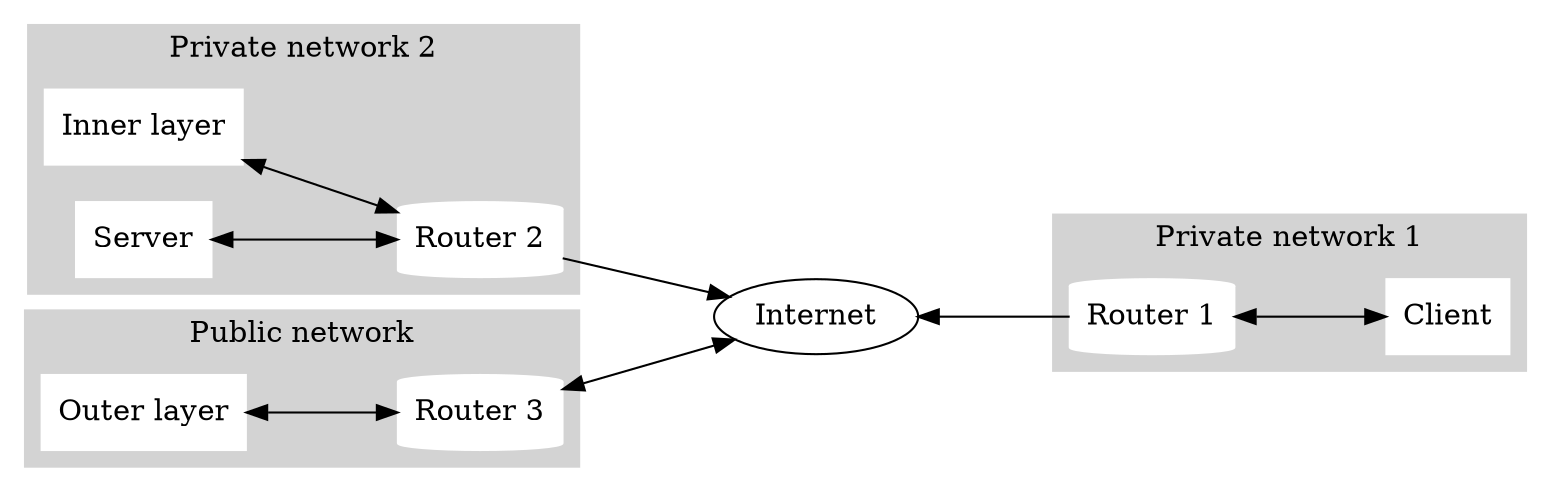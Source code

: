 digraph G {
    rankdir=RL;

    subgraph cluster0 {
        color=white;
        INET [label="Internet"];
    }

    subgraph cluster1 {
        node [style=filled,color=white];
        style=filled;
        color=lightgrey;
        R1 [label="Router 1",shape="cylinder"];
        C [label="Client",shape="box"];
        C -> R1  [dir="both",minlen=2];
        R1 -> INET [minlen=2];
        label="Private network 1";
    }

    subgraph cluster2 {
        node [style=filled,color=white];
        style=filled;
        color=lightgrey;
        R2 [label="Router 2",shape="cylinder"];
        S [label="Server",shape="box"];
        I [label="Inner layer",shape="box"];
        R2 -> I [dir="both",minlen=2];
        R2 -> S  [dir="both",minlen=2];
        INET -> R2 [dir="back",minlen=2];
        label="Private network 2";
    }

    subgraph cluster3 {
        node [style=filled,color=white];
        style=filled;
        color=lightgrey;
        O [label="Outer layer",shape="box"];
        R3 [label="Router 3",shape="cylinder"];
        R3 -> O  [dir="both",minlen=2];
        INET -> R3  [dir="both",minlen=2];
        label="Public network";
    }
}
